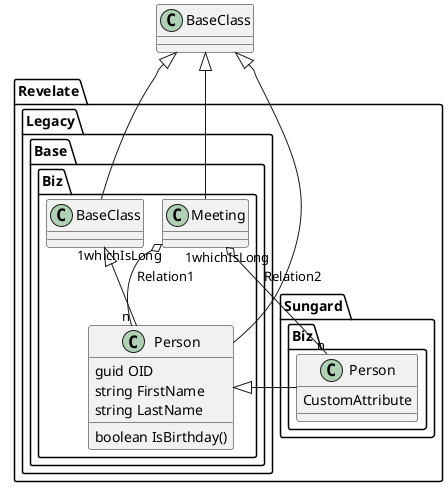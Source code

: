 {
  "sha1": "fgl5rebcpdff9yf9tkvdnl35ztcjf7z",
  "insertion": {
    "when": "2024-06-03T18:59:31.064Z",
    "user": "plantuml@gmail.com"
  }
}
@startuml
!pragma layout smetana
class BaseClass

namespace Revelate.Legacy.Base.Biz {

  class Person
  Person : guid OID
  Person : string FirstName
  Person : string LastName
  Person : boolean IsBirthday()

  .BaseClass <|-- Revelate.Legacy.Base.Biz.BaseClass
  Revelate.Legacy.Base.Biz.BaseClass <|-- Person

  .BaseClass <|-- Person

  class Meeting

  Meeting "1whichIsLong" o-- "n" Person : Relation1

  .BaseClass <|- Meeting

}

namespace Revelate.Sungard.Biz {
  class Person
  Revelate.Legacy.Base.Biz.Person  <|- Person
  Person : CustomAttribute

  Revelate.Legacy.Base.Biz.Meeting "1whichIsLong" o-- "n" Person : Relation2

}


@enduml
